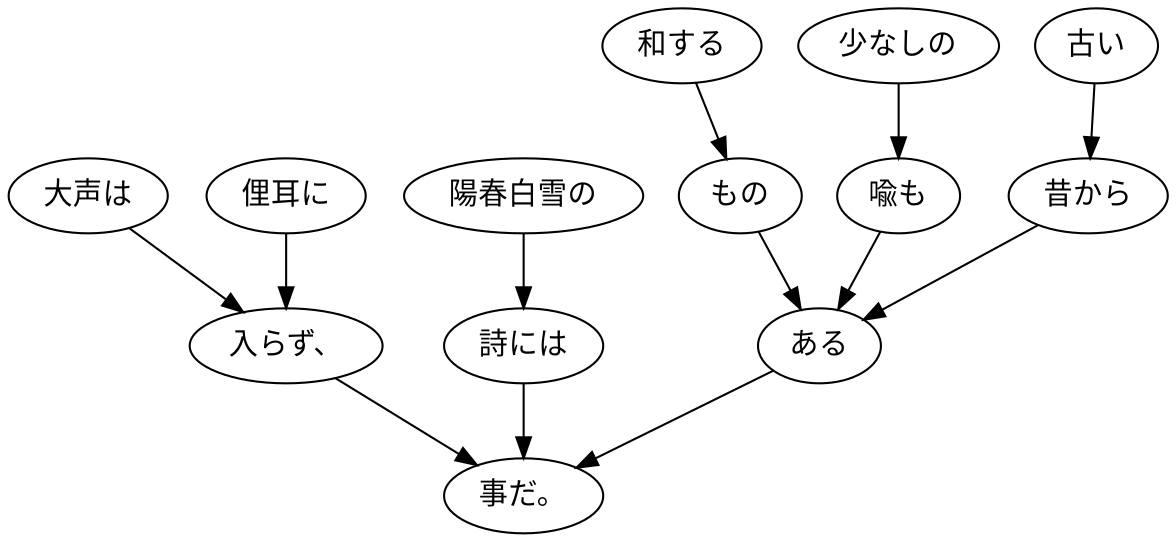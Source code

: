 digraph graph3199 {
	node0 [label="大声は"];
	node1 [label="俚耳に"];
	node2 [label="入らず、"];
	node3 [label="陽春白雪の"];
	node4 [label="詩には"];
	node5 [label="和する"];
	node6 [label="もの"];
	node7 [label="少なしの"];
	node8 [label="喩も"];
	node9 [label="古い"];
	node10 [label="昔から"];
	node11 [label="ある"];
	node12 [label="事だ。"];
	node0 -> node2;
	node1 -> node2;
	node2 -> node12;
	node3 -> node4;
	node4 -> node12;
	node5 -> node6;
	node6 -> node11;
	node7 -> node8;
	node8 -> node11;
	node9 -> node10;
	node10 -> node11;
	node11 -> node12;
}
